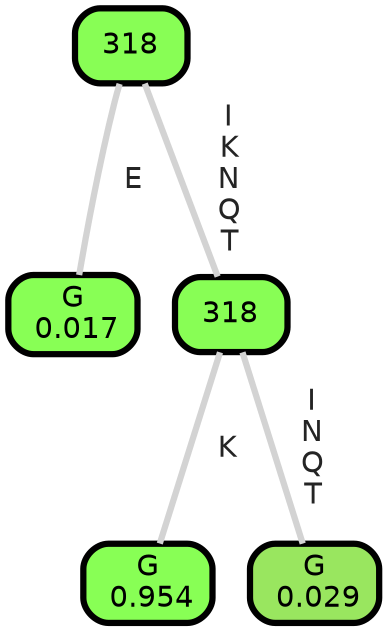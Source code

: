 graph Tree {
node [shape=box, style="filled, rounded",color="black",penwidth="3",fontcolor="black",                 fontname=helvetica] ;
graph [ranksep="0 equally", splines=straight,                 bgcolor=transparent, dpi=200] ;
edge [fontname=helvetica, fontweight=bold,fontcolor=grey14,color=lightgray] ;
0 [label="G
 0.017", fillcolor="#88ff55"] ;
1 [label="318", fillcolor="#88fe55"] ;
2 [label="G
 0.954", fillcolor="#88ff55"] ;
3 [label="318", fillcolor="#88fe55"] ;
4 [label="G
 0.029", fillcolor="#99e65f"] ;
1 -- 0 [label=" E",penwidth=3] ;
1 -- 3 [label=" I\n K\n N\n Q\n T",penwidth=3] ;
3 -- 2 [label=" K",penwidth=3] ;
3 -- 4 [label=" I\n N\n Q\n T",penwidth=3] ;
{rank = same;}}
